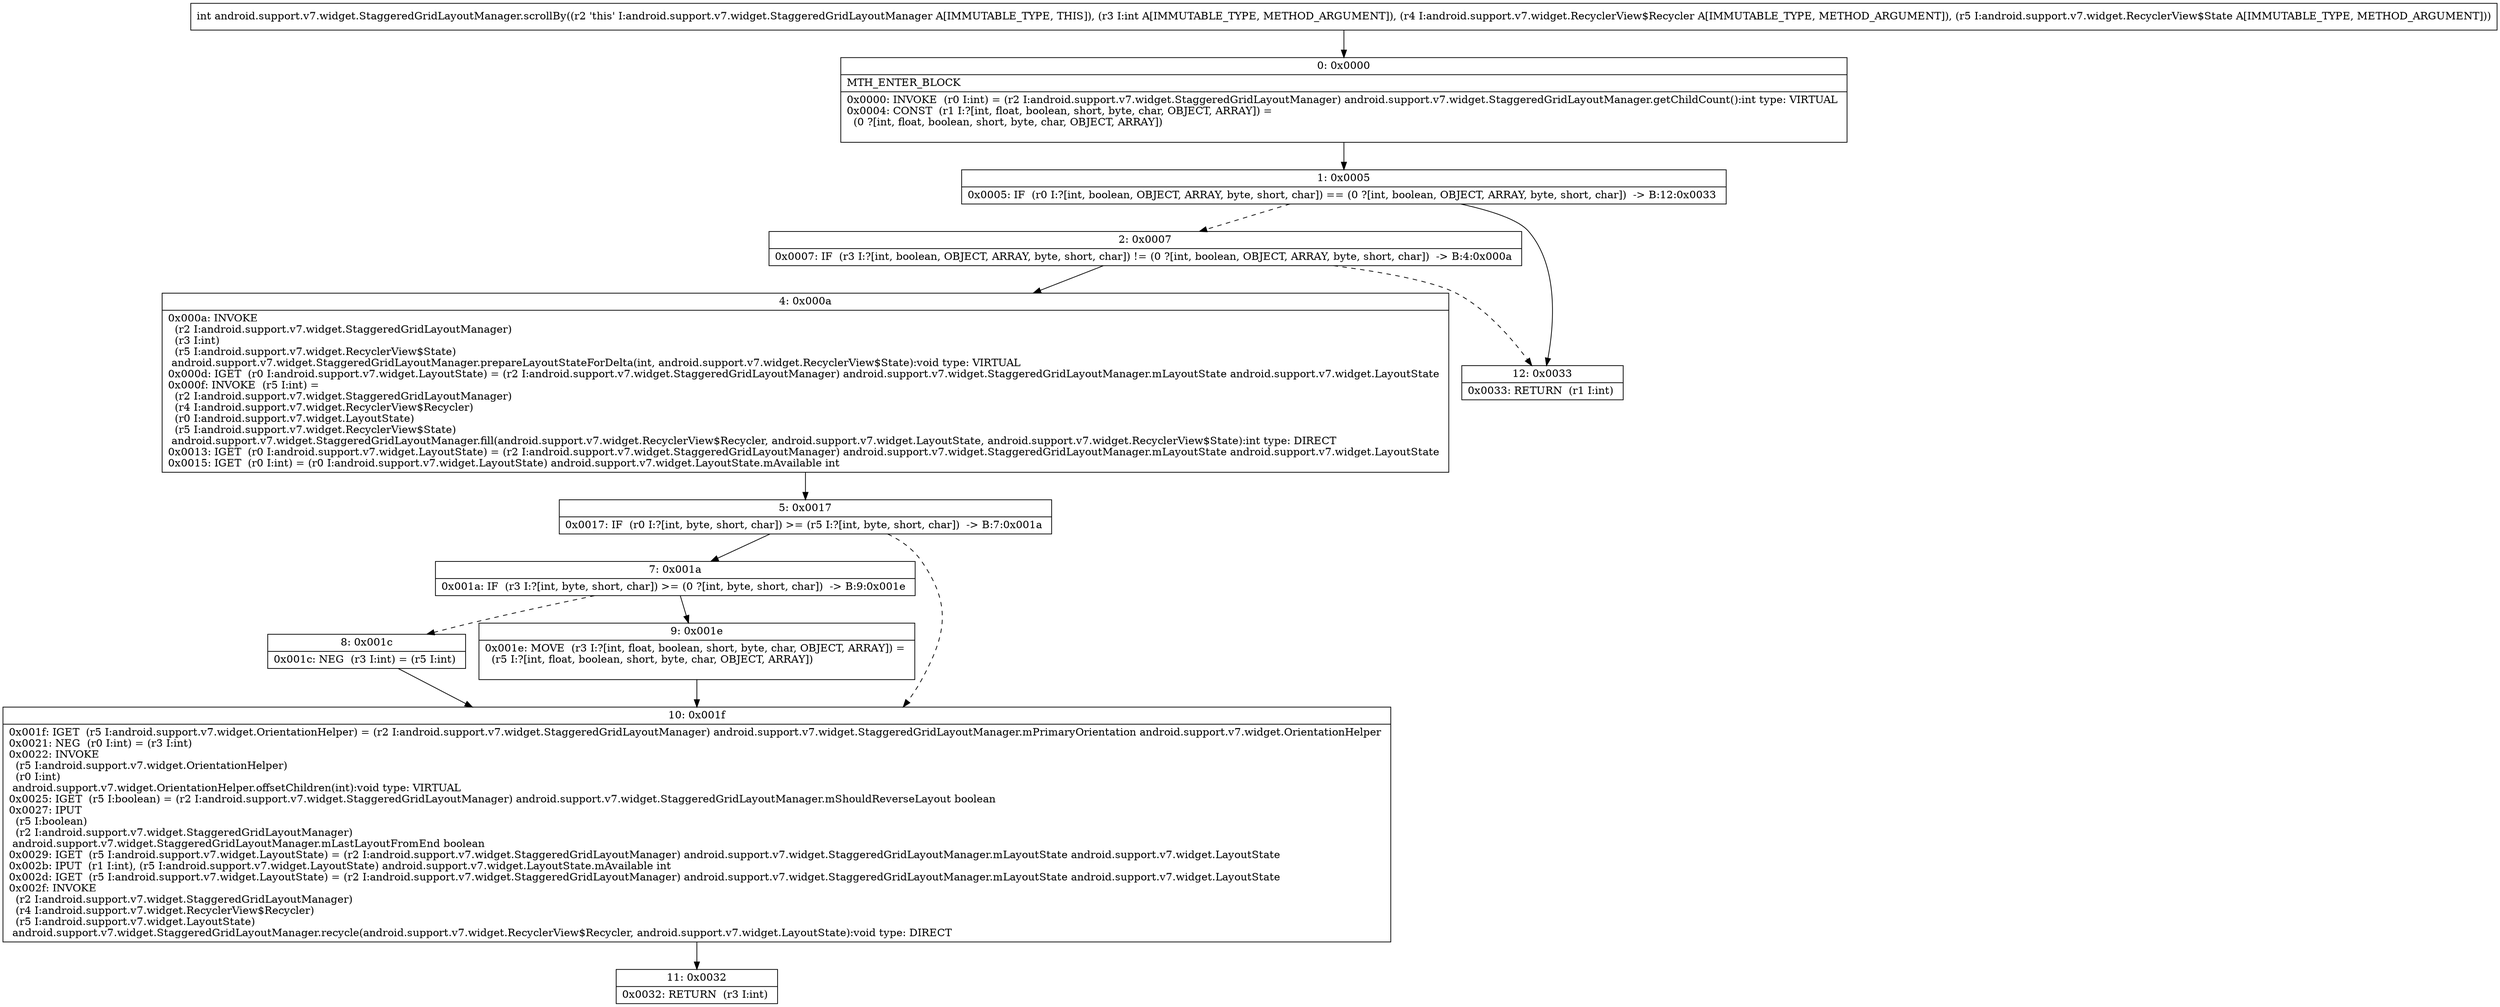 digraph "CFG forandroid.support.v7.widget.StaggeredGridLayoutManager.scrollBy(ILandroid\/support\/v7\/widget\/RecyclerView$Recycler;Landroid\/support\/v7\/widget\/RecyclerView$State;)I" {
Node_0 [shape=record,label="{0\:\ 0x0000|MTH_ENTER_BLOCK\l|0x0000: INVOKE  (r0 I:int) = (r2 I:android.support.v7.widget.StaggeredGridLayoutManager) android.support.v7.widget.StaggeredGridLayoutManager.getChildCount():int type: VIRTUAL \l0x0004: CONST  (r1 I:?[int, float, boolean, short, byte, char, OBJECT, ARRAY]) = \l  (0 ?[int, float, boolean, short, byte, char, OBJECT, ARRAY])\l \l}"];
Node_1 [shape=record,label="{1\:\ 0x0005|0x0005: IF  (r0 I:?[int, boolean, OBJECT, ARRAY, byte, short, char]) == (0 ?[int, boolean, OBJECT, ARRAY, byte, short, char])  \-\> B:12:0x0033 \l}"];
Node_2 [shape=record,label="{2\:\ 0x0007|0x0007: IF  (r3 I:?[int, boolean, OBJECT, ARRAY, byte, short, char]) != (0 ?[int, boolean, OBJECT, ARRAY, byte, short, char])  \-\> B:4:0x000a \l}"];
Node_4 [shape=record,label="{4\:\ 0x000a|0x000a: INVOKE  \l  (r2 I:android.support.v7.widget.StaggeredGridLayoutManager)\l  (r3 I:int)\l  (r5 I:android.support.v7.widget.RecyclerView$State)\l android.support.v7.widget.StaggeredGridLayoutManager.prepareLayoutStateForDelta(int, android.support.v7.widget.RecyclerView$State):void type: VIRTUAL \l0x000d: IGET  (r0 I:android.support.v7.widget.LayoutState) = (r2 I:android.support.v7.widget.StaggeredGridLayoutManager) android.support.v7.widget.StaggeredGridLayoutManager.mLayoutState android.support.v7.widget.LayoutState \l0x000f: INVOKE  (r5 I:int) = \l  (r2 I:android.support.v7.widget.StaggeredGridLayoutManager)\l  (r4 I:android.support.v7.widget.RecyclerView$Recycler)\l  (r0 I:android.support.v7.widget.LayoutState)\l  (r5 I:android.support.v7.widget.RecyclerView$State)\l android.support.v7.widget.StaggeredGridLayoutManager.fill(android.support.v7.widget.RecyclerView$Recycler, android.support.v7.widget.LayoutState, android.support.v7.widget.RecyclerView$State):int type: DIRECT \l0x0013: IGET  (r0 I:android.support.v7.widget.LayoutState) = (r2 I:android.support.v7.widget.StaggeredGridLayoutManager) android.support.v7.widget.StaggeredGridLayoutManager.mLayoutState android.support.v7.widget.LayoutState \l0x0015: IGET  (r0 I:int) = (r0 I:android.support.v7.widget.LayoutState) android.support.v7.widget.LayoutState.mAvailable int \l}"];
Node_5 [shape=record,label="{5\:\ 0x0017|0x0017: IF  (r0 I:?[int, byte, short, char]) \>= (r5 I:?[int, byte, short, char])  \-\> B:7:0x001a \l}"];
Node_7 [shape=record,label="{7\:\ 0x001a|0x001a: IF  (r3 I:?[int, byte, short, char]) \>= (0 ?[int, byte, short, char])  \-\> B:9:0x001e \l}"];
Node_8 [shape=record,label="{8\:\ 0x001c|0x001c: NEG  (r3 I:int) = (r5 I:int) \l}"];
Node_9 [shape=record,label="{9\:\ 0x001e|0x001e: MOVE  (r3 I:?[int, float, boolean, short, byte, char, OBJECT, ARRAY]) = \l  (r5 I:?[int, float, boolean, short, byte, char, OBJECT, ARRAY])\l \l}"];
Node_10 [shape=record,label="{10\:\ 0x001f|0x001f: IGET  (r5 I:android.support.v7.widget.OrientationHelper) = (r2 I:android.support.v7.widget.StaggeredGridLayoutManager) android.support.v7.widget.StaggeredGridLayoutManager.mPrimaryOrientation android.support.v7.widget.OrientationHelper \l0x0021: NEG  (r0 I:int) = (r3 I:int) \l0x0022: INVOKE  \l  (r5 I:android.support.v7.widget.OrientationHelper)\l  (r0 I:int)\l android.support.v7.widget.OrientationHelper.offsetChildren(int):void type: VIRTUAL \l0x0025: IGET  (r5 I:boolean) = (r2 I:android.support.v7.widget.StaggeredGridLayoutManager) android.support.v7.widget.StaggeredGridLayoutManager.mShouldReverseLayout boolean \l0x0027: IPUT  \l  (r5 I:boolean)\l  (r2 I:android.support.v7.widget.StaggeredGridLayoutManager)\l android.support.v7.widget.StaggeredGridLayoutManager.mLastLayoutFromEnd boolean \l0x0029: IGET  (r5 I:android.support.v7.widget.LayoutState) = (r2 I:android.support.v7.widget.StaggeredGridLayoutManager) android.support.v7.widget.StaggeredGridLayoutManager.mLayoutState android.support.v7.widget.LayoutState \l0x002b: IPUT  (r1 I:int), (r5 I:android.support.v7.widget.LayoutState) android.support.v7.widget.LayoutState.mAvailable int \l0x002d: IGET  (r5 I:android.support.v7.widget.LayoutState) = (r2 I:android.support.v7.widget.StaggeredGridLayoutManager) android.support.v7.widget.StaggeredGridLayoutManager.mLayoutState android.support.v7.widget.LayoutState \l0x002f: INVOKE  \l  (r2 I:android.support.v7.widget.StaggeredGridLayoutManager)\l  (r4 I:android.support.v7.widget.RecyclerView$Recycler)\l  (r5 I:android.support.v7.widget.LayoutState)\l android.support.v7.widget.StaggeredGridLayoutManager.recycle(android.support.v7.widget.RecyclerView$Recycler, android.support.v7.widget.LayoutState):void type: DIRECT \l}"];
Node_11 [shape=record,label="{11\:\ 0x0032|0x0032: RETURN  (r3 I:int) \l}"];
Node_12 [shape=record,label="{12\:\ 0x0033|0x0033: RETURN  (r1 I:int) \l}"];
MethodNode[shape=record,label="{int android.support.v7.widget.StaggeredGridLayoutManager.scrollBy((r2 'this' I:android.support.v7.widget.StaggeredGridLayoutManager A[IMMUTABLE_TYPE, THIS]), (r3 I:int A[IMMUTABLE_TYPE, METHOD_ARGUMENT]), (r4 I:android.support.v7.widget.RecyclerView$Recycler A[IMMUTABLE_TYPE, METHOD_ARGUMENT]), (r5 I:android.support.v7.widget.RecyclerView$State A[IMMUTABLE_TYPE, METHOD_ARGUMENT])) }"];
MethodNode -> Node_0;
Node_0 -> Node_1;
Node_1 -> Node_2[style=dashed];
Node_1 -> Node_12;
Node_2 -> Node_4;
Node_2 -> Node_12[style=dashed];
Node_4 -> Node_5;
Node_5 -> Node_7;
Node_5 -> Node_10[style=dashed];
Node_7 -> Node_8[style=dashed];
Node_7 -> Node_9;
Node_8 -> Node_10;
Node_9 -> Node_10;
Node_10 -> Node_11;
}

